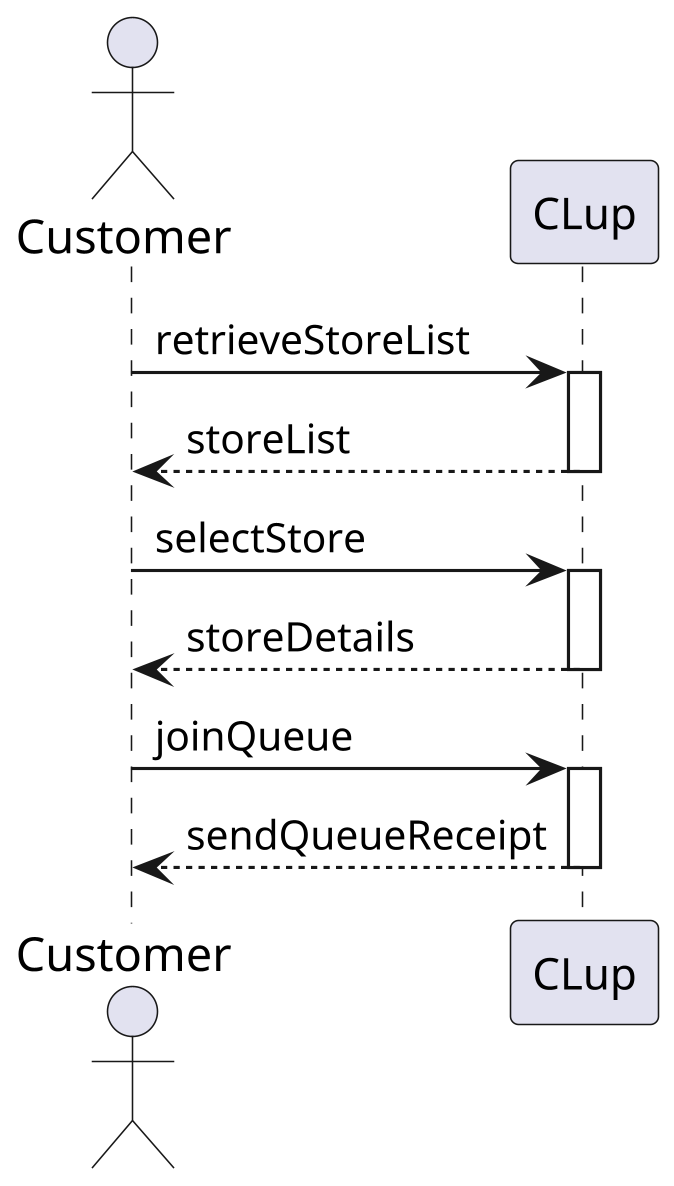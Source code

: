 @startuml join_queue

skinparam dpi 300
skinparam ActorFontSize 15
skinparam UsecaseFontSize 12

actor Customer as c
participant CLup as sys

c -> sys ++ : retrieveStoreList
return storeList

c -> sys ++ : selectStore
return storeDetails

c -> sys ++ : joinQueue
return sendQueueReceipt

@enduml